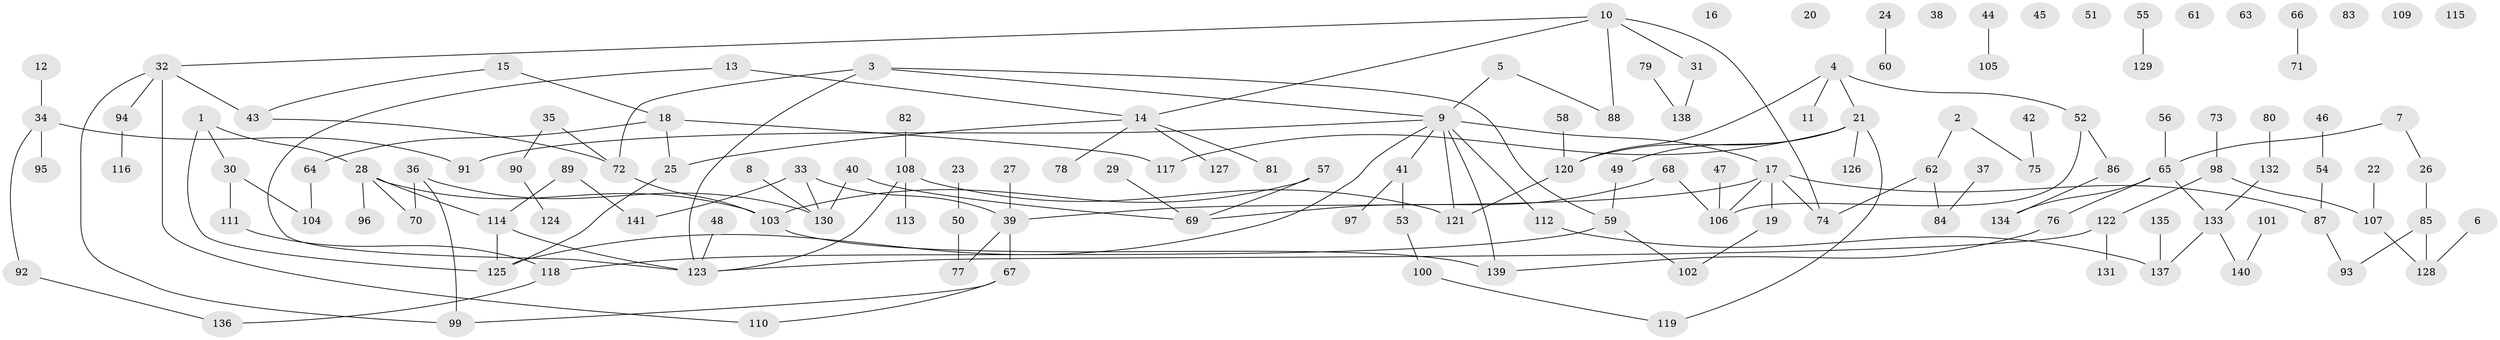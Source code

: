 // coarse degree distribution, {7: 0.06896551724137931, 15: 0.034482758620689655, 4: 0.06896551724137931, 2: 0.27586206896551724, 6: 0.034482758620689655, 5: 0.034482758620689655, 1: 0.2413793103448276, 3: 0.2413793103448276}
// Generated by graph-tools (version 1.1) at 2025/48/03/04/25 22:48:22]
// undirected, 141 vertices, 156 edges
graph export_dot {
  node [color=gray90,style=filled];
  1;
  2;
  3;
  4;
  5;
  6;
  7;
  8;
  9;
  10;
  11;
  12;
  13;
  14;
  15;
  16;
  17;
  18;
  19;
  20;
  21;
  22;
  23;
  24;
  25;
  26;
  27;
  28;
  29;
  30;
  31;
  32;
  33;
  34;
  35;
  36;
  37;
  38;
  39;
  40;
  41;
  42;
  43;
  44;
  45;
  46;
  47;
  48;
  49;
  50;
  51;
  52;
  53;
  54;
  55;
  56;
  57;
  58;
  59;
  60;
  61;
  62;
  63;
  64;
  65;
  66;
  67;
  68;
  69;
  70;
  71;
  72;
  73;
  74;
  75;
  76;
  77;
  78;
  79;
  80;
  81;
  82;
  83;
  84;
  85;
  86;
  87;
  88;
  89;
  90;
  91;
  92;
  93;
  94;
  95;
  96;
  97;
  98;
  99;
  100;
  101;
  102;
  103;
  104;
  105;
  106;
  107;
  108;
  109;
  110;
  111;
  112;
  113;
  114;
  115;
  116;
  117;
  118;
  119;
  120;
  121;
  122;
  123;
  124;
  125;
  126;
  127;
  128;
  129;
  130;
  131;
  132;
  133;
  134;
  135;
  136;
  137;
  138;
  139;
  140;
  141;
  1 -- 28;
  1 -- 30;
  1 -- 125;
  2 -- 62;
  2 -- 75;
  3 -- 9;
  3 -- 59;
  3 -- 72;
  3 -- 123;
  4 -- 11;
  4 -- 21;
  4 -- 52;
  4 -- 120;
  5 -- 9;
  5 -- 88;
  6 -- 128;
  7 -- 26;
  7 -- 65;
  8 -- 130;
  9 -- 17;
  9 -- 41;
  9 -- 91;
  9 -- 112;
  9 -- 121;
  9 -- 125;
  9 -- 139;
  10 -- 14;
  10 -- 31;
  10 -- 32;
  10 -- 74;
  10 -- 88;
  12 -- 34;
  13 -- 14;
  13 -- 123;
  14 -- 25;
  14 -- 78;
  14 -- 81;
  14 -- 127;
  15 -- 18;
  15 -- 43;
  17 -- 19;
  17 -- 39;
  17 -- 74;
  17 -- 87;
  17 -- 106;
  18 -- 25;
  18 -- 64;
  18 -- 117;
  19 -- 102;
  21 -- 49;
  21 -- 117;
  21 -- 119;
  21 -- 120;
  21 -- 126;
  22 -- 107;
  23 -- 50;
  24 -- 60;
  25 -- 125;
  26 -- 85;
  27 -- 39;
  28 -- 70;
  28 -- 96;
  28 -- 103;
  28 -- 114;
  29 -- 69;
  30 -- 104;
  30 -- 111;
  31 -- 138;
  32 -- 43;
  32 -- 94;
  32 -- 99;
  32 -- 110;
  33 -- 39;
  33 -- 130;
  33 -- 141;
  34 -- 91;
  34 -- 92;
  34 -- 95;
  35 -- 72;
  35 -- 90;
  36 -- 70;
  36 -- 99;
  36 -- 130;
  37 -- 84;
  39 -- 67;
  39 -- 77;
  40 -- 69;
  40 -- 130;
  41 -- 53;
  41 -- 97;
  42 -- 75;
  43 -- 72;
  44 -- 105;
  46 -- 54;
  47 -- 106;
  48 -- 123;
  49 -- 59;
  50 -- 77;
  52 -- 86;
  52 -- 106;
  53 -- 100;
  54 -- 87;
  55 -- 129;
  56 -- 65;
  57 -- 69;
  57 -- 103;
  58 -- 120;
  59 -- 102;
  59 -- 118;
  62 -- 74;
  62 -- 84;
  64 -- 104;
  65 -- 76;
  65 -- 133;
  65 -- 134;
  66 -- 71;
  67 -- 99;
  67 -- 110;
  68 -- 69;
  68 -- 106;
  72 -- 103;
  73 -- 98;
  76 -- 139;
  79 -- 138;
  80 -- 132;
  82 -- 108;
  85 -- 93;
  85 -- 128;
  86 -- 134;
  87 -- 93;
  89 -- 114;
  89 -- 141;
  90 -- 124;
  92 -- 136;
  94 -- 116;
  98 -- 107;
  98 -- 122;
  100 -- 119;
  101 -- 140;
  103 -- 139;
  107 -- 128;
  108 -- 113;
  108 -- 121;
  108 -- 123;
  111 -- 118;
  112 -- 137;
  114 -- 123;
  114 -- 125;
  118 -- 136;
  120 -- 121;
  122 -- 123;
  122 -- 131;
  132 -- 133;
  133 -- 137;
  133 -- 140;
  135 -- 137;
}

